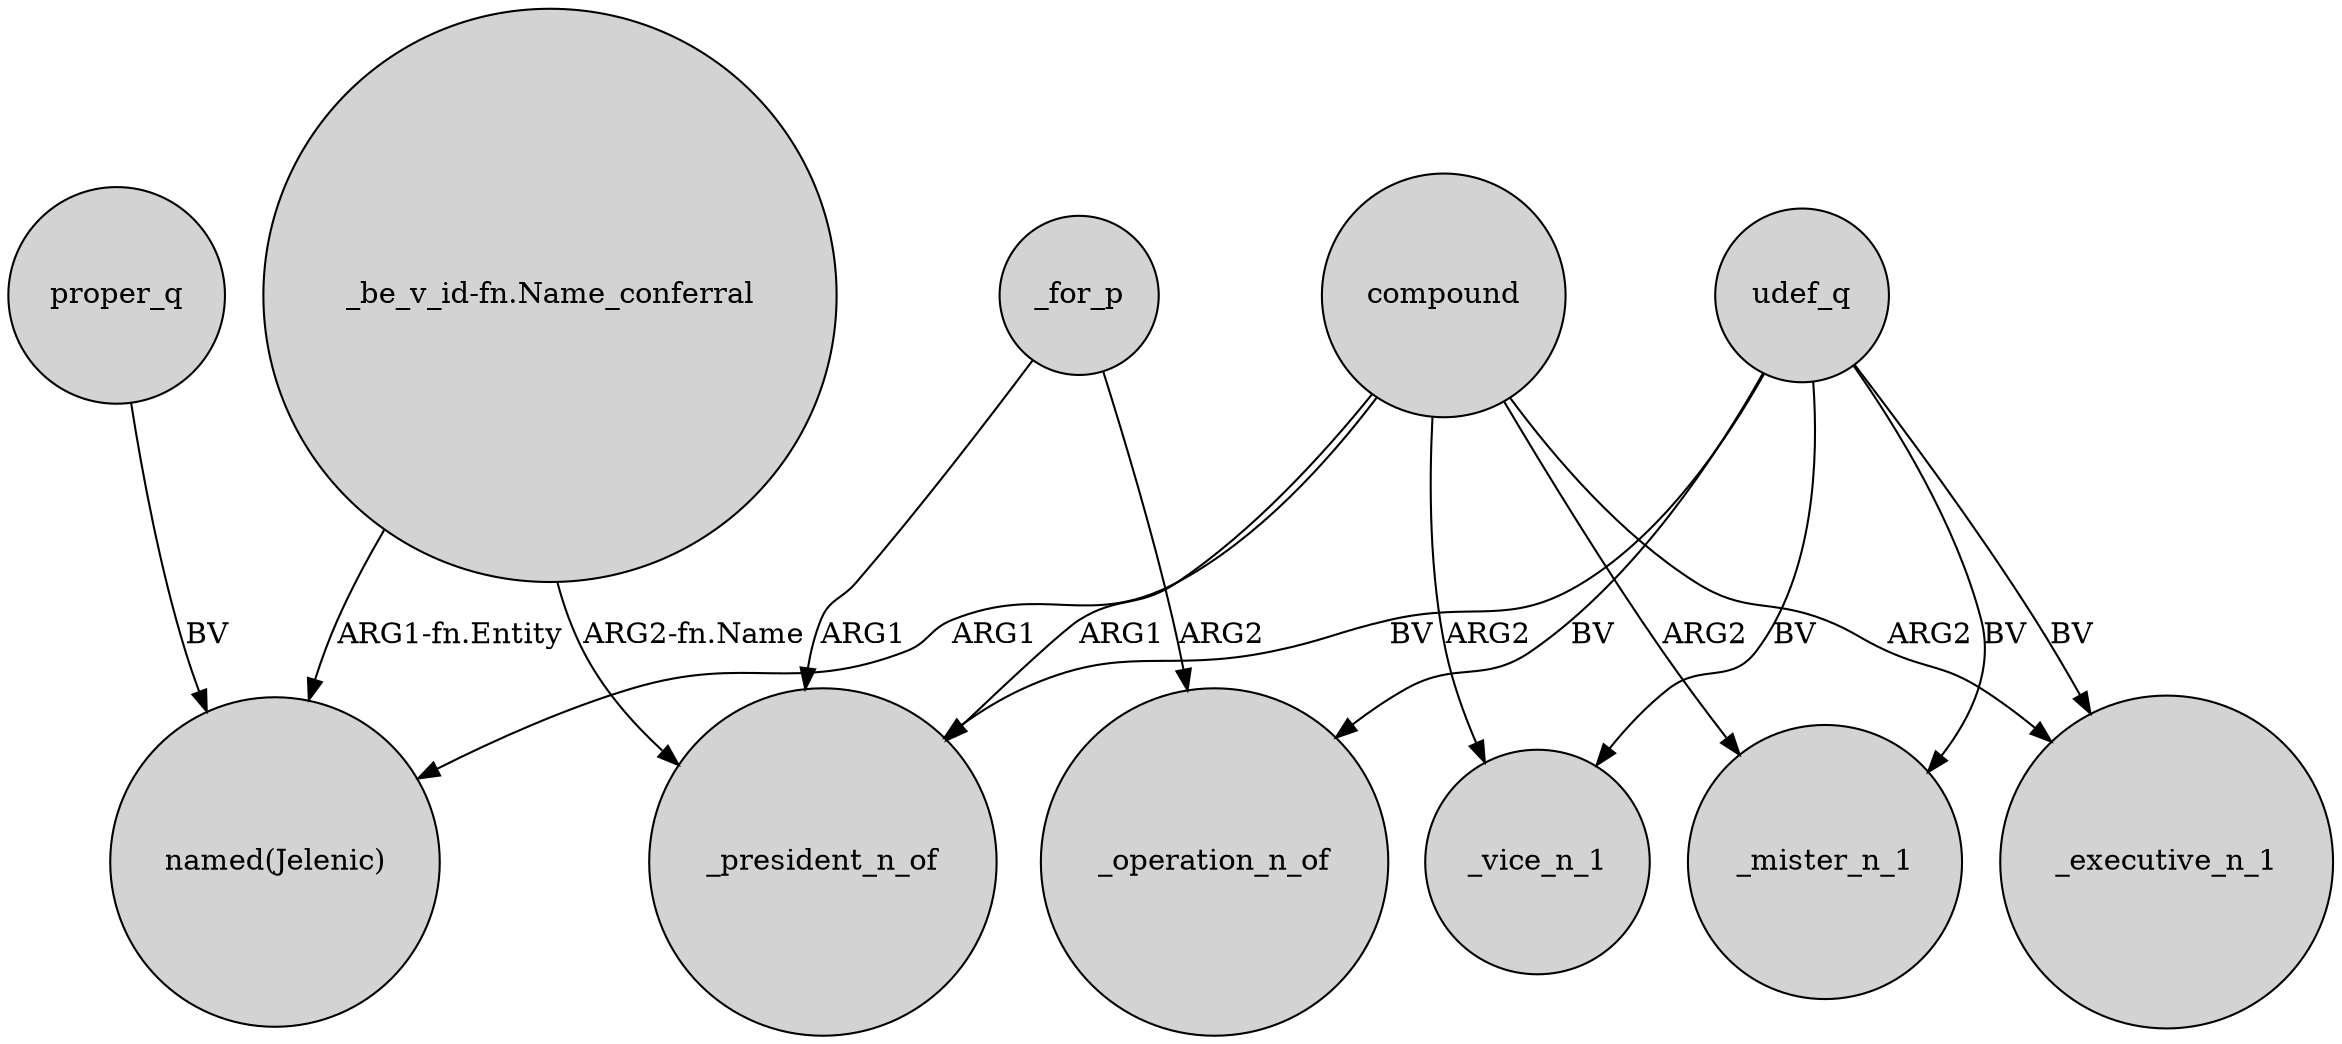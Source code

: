 digraph {
	node [shape=circle style=filled]
	_for_p -> _president_n_of [label=ARG1]
	compound -> "named(Jelenic)" [label=ARG1]
	compound -> _president_n_of [label=ARG1]
	udef_q -> _vice_n_1 [label=BV]
	udef_q -> _operation_n_of [label=BV]
	compound -> _mister_n_1 [label=ARG2]
	udef_q -> _mister_n_1 [label=BV]
	udef_q -> _president_n_of [label=BV]
	_for_p -> _operation_n_of [label=ARG2]
	proper_q -> "named(Jelenic)" [label=BV]
	"_be_v_id-fn.Name_conferral" -> "named(Jelenic)" [label="ARG1-fn.Entity"]
	"_be_v_id-fn.Name_conferral" -> _president_n_of [label="ARG2-fn.Name"]
	udef_q -> _executive_n_1 [label=BV]
	compound -> _executive_n_1 [label=ARG2]
	compound -> _vice_n_1 [label=ARG2]
}
